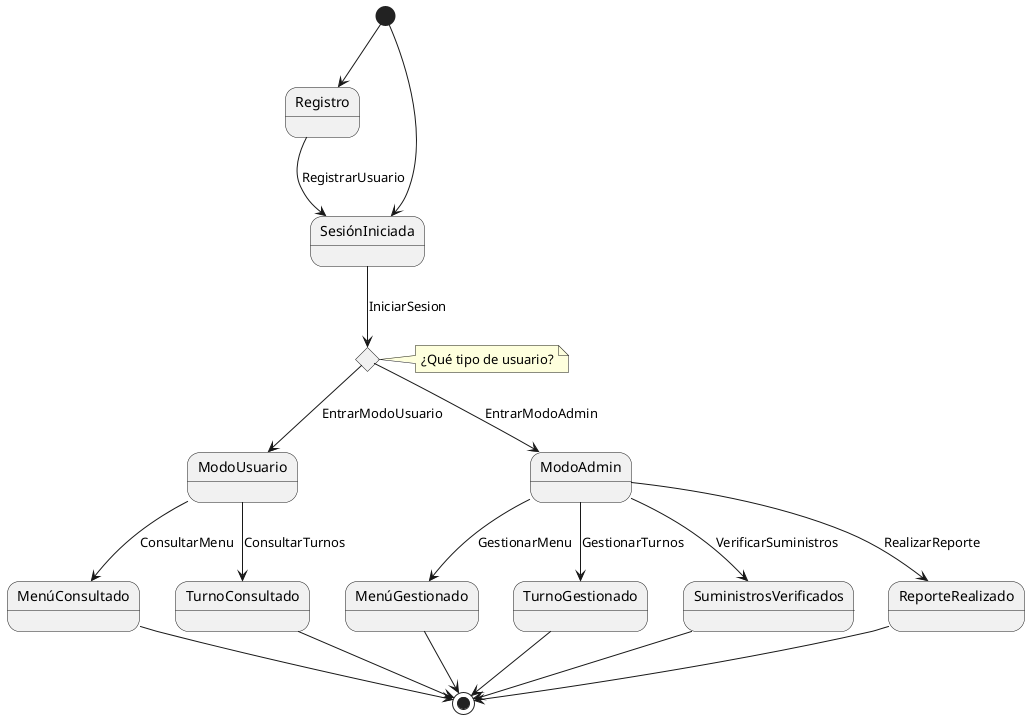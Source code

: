 @startuml context-diagram
state DecisionTipoUsuario <<choice>>

[*] --> Registro
Registro --> SesiónIniciada : RegistrarUsuario
[*] --> SesiónIniciada
SesiónIniciada --> DecisionTipoUsuario : IniciarSesion

' Etiqueta para el choice usando un note
note right of DecisionTipoUsuario
  ¿Qué tipo de usuario?
end note


DecisionTipoUsuario --> ModoUsuario : EntrarModoUsuario
DecisionTipoUsuario --> ModoAdmin : EntrarModoAdmin

ModoUsuario --> MenúConsultado : ConsultarMenu
ModoUsuario --> TurnoConsultado : ConsultarTurnos
MenúConsultado --> [*]
TurnoConsultado --> [*]

ModoAdmin --> MenúGestionado : GestionarMenu
ModoAdmin --> TurnoGestionado : GestionarTurnos
ModoAdmin --> SuministrosVerificados : VerificarSuministros
ModoAdmin --> ReporteRealizado : RealizarReporte
MenúGestionado --> [*]
TurnoGestionado --> [*]
SuministrosVerificados --> [*]
ReporteRealizado --> [*]

@enduml
